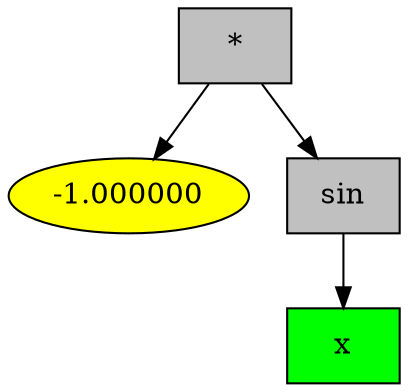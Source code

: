 digraph G {
4 [style = filled, label="*", shape = box, fillcolor="grey"];
4->5;
5 [style = filled, label="-1.000000", fillcolor="yellow"];
4->6;
6 [style = filled, label="sin", shape = box, fillcolor="grey"];
6->7;
7 [style = filled, label="x", shape = box, fillcolor="green"];

}
